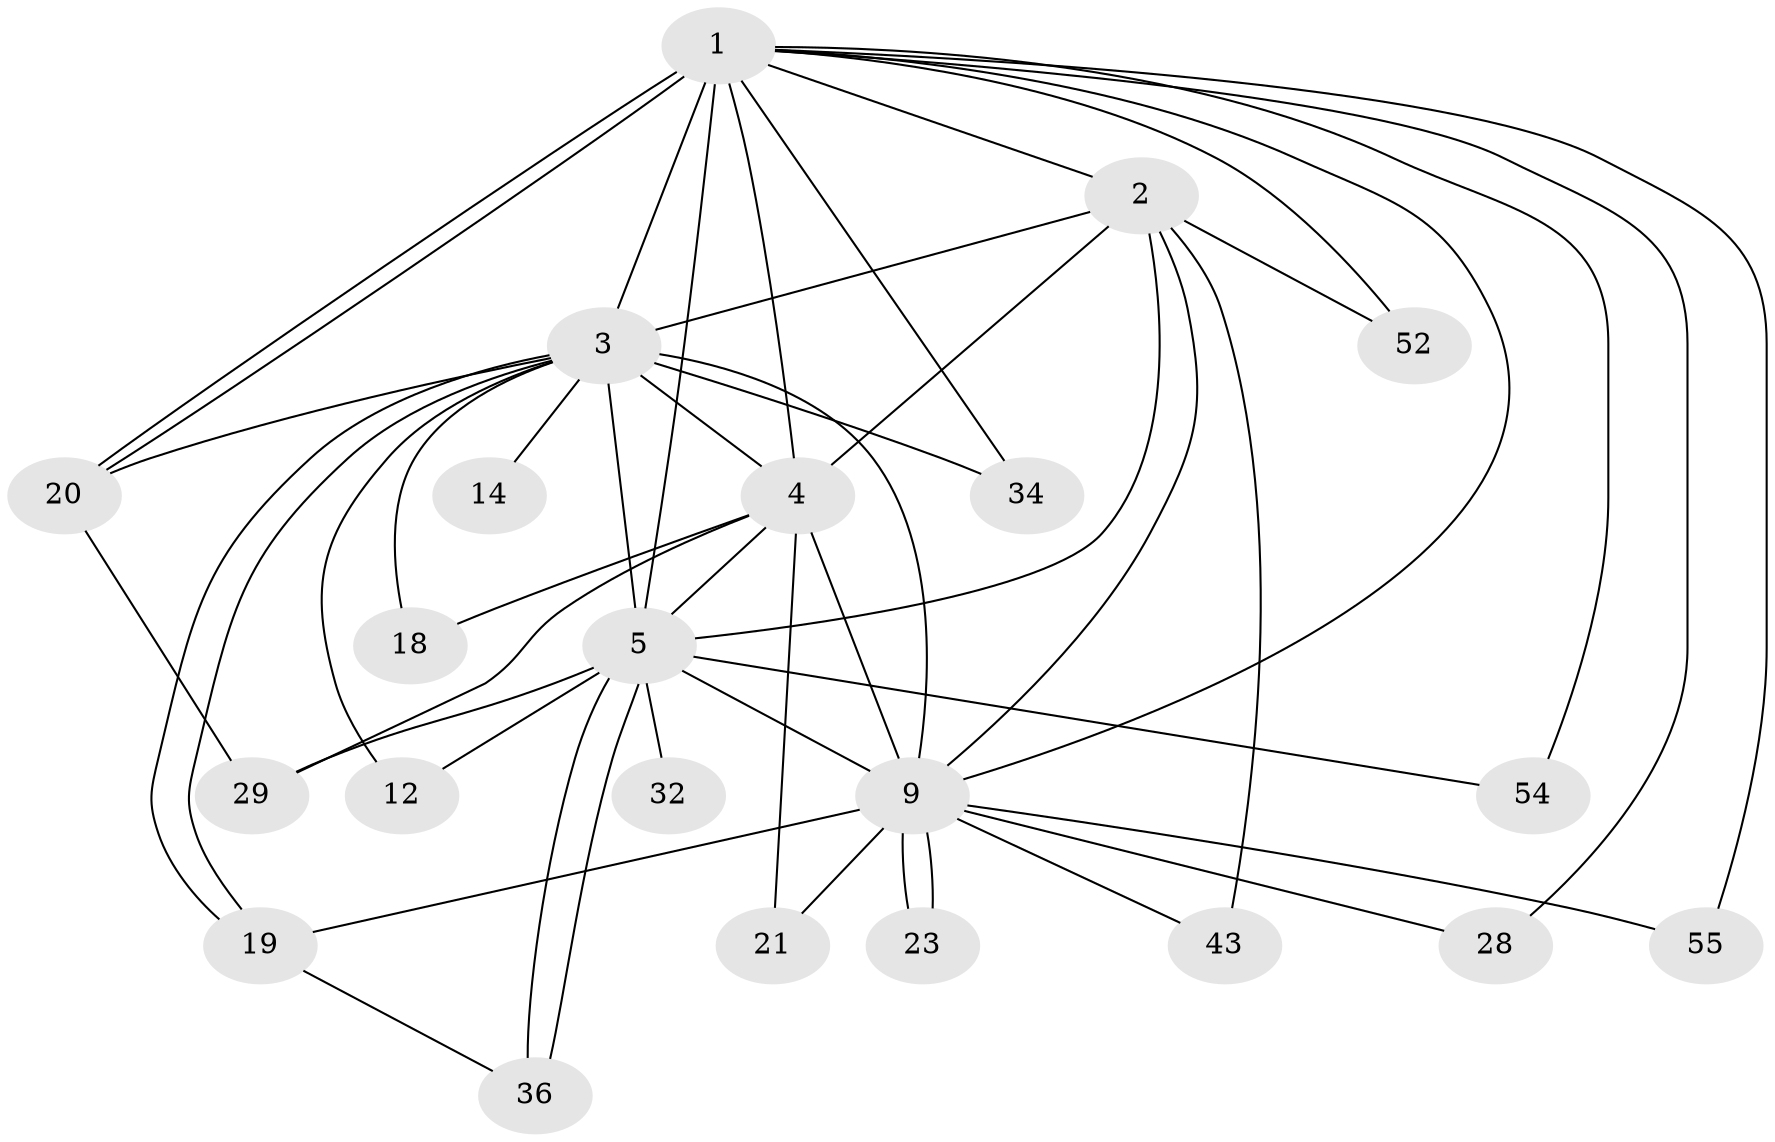 // original degree distribution, {21: 0.05263157894736842, 11: 0.017543859649122806, 15: 0.03508771929824561, 13: 0.017543859649122806, 16: 0.017543859649122806, 17: 0.03508771929824561, 4: 0.07017543859649122, 3: 0.10526315789473684, 2: 0.631578947368421, 5: 0.017543859649122806}
// Generated by graph-tools (version 1.1) at 2025/17/03/04/25 18:17:16]
// undirected, 22 vertices, 49 edges
graph export_dot {
graph [start="1"]
  node [color=gray90,style=filled];
  1;
  2;
  3 [super="+13+41+24+10+6"];
  4;
  5 [super="+27+37+56+30+26+7+22+33"];
  9;
  12;
  14 [super="+49+25"];
  18;
  19 [super="+57"];
  20 [super="+45"];
  21;
  23;
  28;
  29;
  32;
  34;
  36 [super="+40"];
  43;
  52;
  54;
  55;
  1 -- 2;
  1 -- 3 [weight=5];
  1 -- 4;
  1 -- 5 [weight=6];
  1 -- 9;
  1 -- 20;
  1 -- 20;
  1 -- 28;
  1 -- 34;
  1 -- 52;
  1 -- 54;
  1 -- 55;
  2 -- 3 [weight=3];
  2 -- 4;
  2 -- 5 [weight=3];
  2 -- 9;
  2 -- 43;
  2 -- 52;
  3 -- 4 [weight=4];
  3 -- 5 [weight=18];
  3 -- 9 [weight=3];
  3 -- 12;
  3 -- 14 [weight=4];
  3 -- 18;
  3 -- 19;
  3 -- 19;
  3 -- 20;
  3 -- 34;
  4 -- 5 [weight=5];
  4 -- 9;
  4 -- 18;
  4 -- 21;
  4 -- 29;
  5 -- 9 [weight=4];
  5 -- 12 [weight=2];
  5 -- 36;
  5 -- 36;
  5 -- 29;
  5 -- 32 [weight=2];
  5 -- 54;
  9 -- 21;
  9 -- 23;
  9 -- 23;
  9 -- 28;
  9 -- 43;
  9 -- 55;
  9 -- 19;
  19 -- 36;
  20 -- 29;
}
